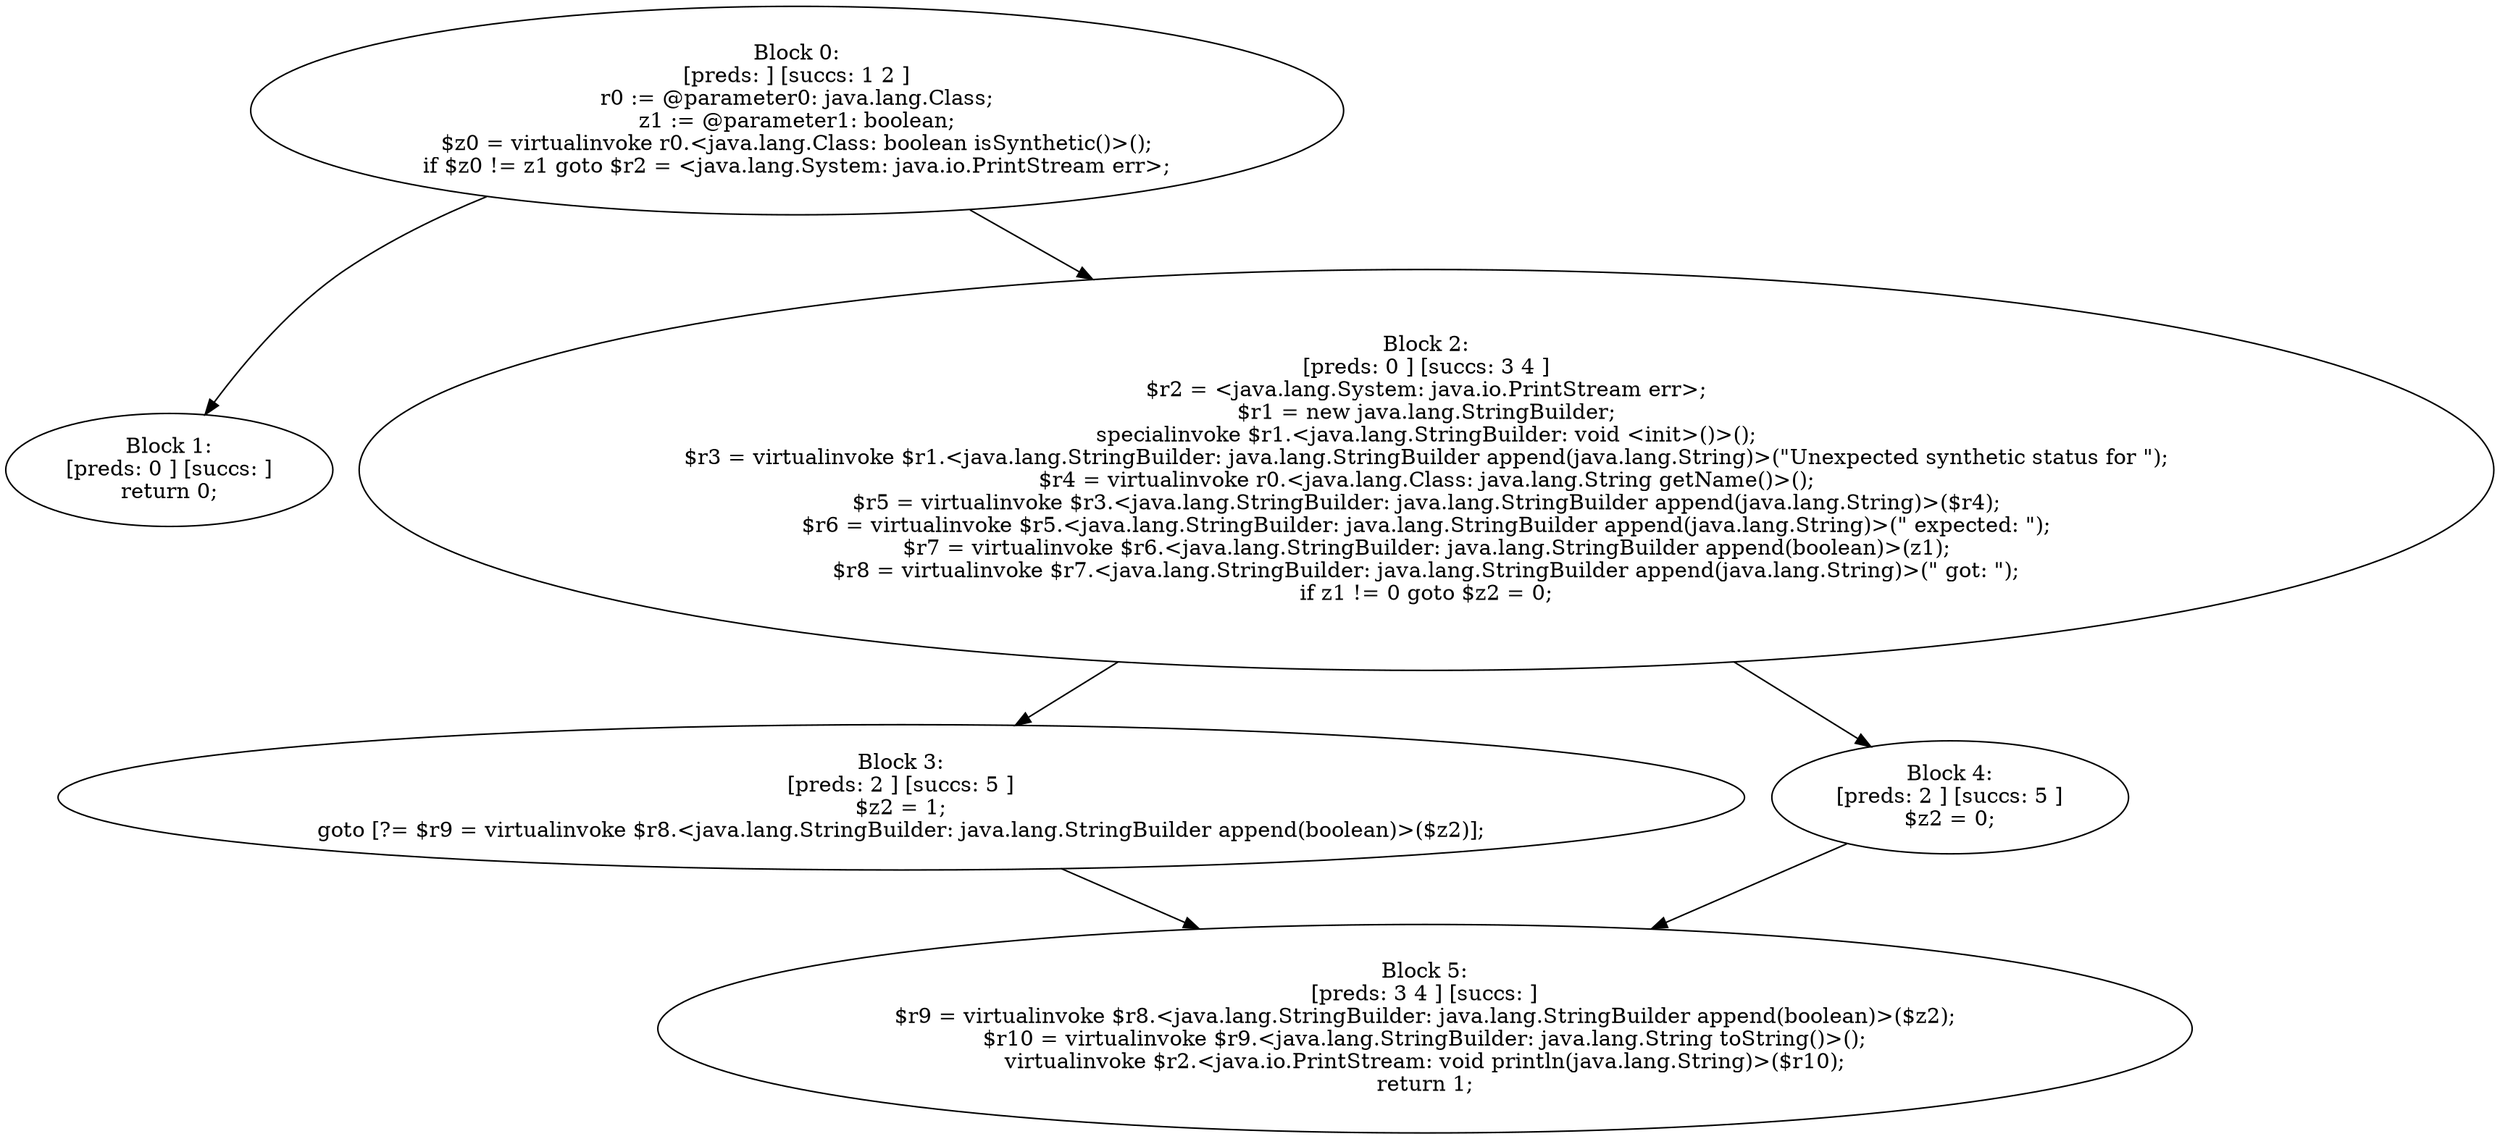 digraph "unitGraph" {
    "Block 0:
[preds: ] [succs: 1 2 ]
r0 := @parameter0: java.lang.Class;
z1 := @parameter1: boolean;
$z0 = virtualinvoke r0.<java.lang.Class: boolean isSynthetic()>();
if $z0 != z1 goto $r2 = <java.lang.System: java.io.PrintStream err>;
"
    "Block 1:
[preds: 0 ] [succs: ]
return 0;
"
    "Block 2:
[preds: 0 ] [succs: 3 4 ]
$r2 = <java.lang.System: java.io.PrintStream err>;
$r1 = new java.lang.StringBuilder;
specialinvoke $r1.<java.lang.StringBuilder: void <init>()>();
$r3 = virtualinvoke $r1.<java.lang.StringBuilder: java.lang.StringBuilder append(java.lang.String)>(\"Unexpected synthetic status for \");
$r4 = virtualinvoke r0.<java.lang.Class: java.lang.String getName()>();
$r5 = virtualinvoke $r3.<java.lang.StringBuilder: java.lang.StringBuilder append(java.lang.String)>($r4);
$r6 = virtualinvoke $r5.<java.lang.StringBuilder: java.lang.StringBuilder append(java.lang.String)>(\" expected: \");
$r7 = virtualinvoke $r6.<java.lang.StringBuilder: java.lang.StringBuilder append(boolean)>(z1);
$r8 = virtualinvoke $r7.<java.lang.StringBuilder: java.lang.StringBuilder append(java.lang.String)>(\" got: \");
if z1 != 0 goto $z2 = 0;
"
    "Block 3:
[preds: 2 ] [succs: 5 ]
$z2 = 1;
goto [?= $r9 = virtualinvoke $r8.<java.lang.StringBuilder: java.lang.StringBuilder append(boolean)>($z2)];
"
    "Block 4:
[preds: 2 ] [succs: 5 ]
$z2 = 0;
"
    "Block 5:
[preds: 3 4 ] [succs: ]
$r9 = virtualinvoke $r8.<java.lang.StringBuilder: java.lang.StringBuilder append(boolean)>($z2);
$r10 = virtualinvoke $r9.<java.lang.StringBuilder: java.lang.String toString()>();
virtualinvoke $r2.<java.io.PrintStream: void println(java.lang.String)>($r10);
return 1;
"
    "Block 0:
[preds: ] [succs: 1 2 ]
r0 := @parameter0: java.lang.Class;
z1 := @parameter1: boolean;
$z0 = virtualinvoke r0.<java.lang.Class: boolean isSynthetic()>();
if $z0 != z1 goto $r2 = <java.lang.System: java.io.PrintStream err>;
"->"Block 1:
[preds: 0 ] [succs: ]
return 0;
";
    "Block 0:
[preds: ] [succs: 1 2 ]
r0 := @parameter0: java.lang.Class;
z1 := @parameter1: boolean;
$z0 = virtualinvoke r0.<java.lang.Class: boolean isSynthetic()>();
if $z0 != z1 goto $r2 = <java.lang.System: java.io.PrintStream err>;
"->"Block 2:
[preds: 0 ] [succs: 3 4 ]
$r2 = <java.lang.System: java.io.PrintStream err>;
$r1 = new java.lang.StringBuilder;
specialinvoke $r1.<java.lang.StringBuilder: void <init>()>();
$r3 = virtualinvoke $r1.<java.lang.StringBuilder: java.lang.StringBuilder append(java.lang.String)>(\"Unexpected synthetic status for \");
$r4 = virtualinvoke r0.<java.lang.Class: java.lang.String getName()>();
$r5 = virtualinvoke $r3.<java.lang.StringBuilder: java.lang.StringBuilder append(java.lang.String)>($r4);
$r6 = virtualinvoke $r5.<java.lang.StringBuilder: java.lang.StringBuilder append(java.lang.String)>(\" expected: \");
$r7 = virtualinvoke $r6.<java.lang.StringBuilder: java.lang.StringBuilder append(boolean)>(z1);
$r8 = virtualinvoke $r7.<java.lang.StringBuilder: java.lang.StringBuilder append(java.lang.String)>(\" got: \");
if z1 != 0 goto $z2 = 0;
";
    "Block 2:
[preds: 0 ] [succs: 3 4 ]
$r2 = <java.lang.System: java.io.PrintStream err>;
$r1 = new java.lang.StringBuilder;
specialinvoke $r1.<java.lang.StringBuilder: void <init>()>();
$r3 = virtualinvoke $r1.<java.lang.StringBuilder: java.lang.StringBuilder append(java.lang.String)>(\"Unexpected synthetic status for \");
$r4 = virtualinvoke r0.<java.lang.Class: java.lang.String getName()>();
$r5 = virtualinvoke $r3.<java.lang.StringBuilder: java.lang.StringBuilder append(java.lang.String)>($r4);
$r6 = virtualinvoke $r5.<java.lang.StringBuilder: java.lang.StringBuilder append(java.lang.String)>(\" expected: \");
$r7 = virtualinvoke $r6.<java.lang.StringBuilder: java.lang.StringBuilder append(boolean)>(z1);
$r8 = virtualinvoke $r7.<java.lang.StringBuilder: java.lang.StringBuilder append(java.lang.String)>(\" got: \");
if z1 != 0 goto $z2 = 0;
"->"Block 3:
[preds: 2 ] [succs: 5 ]
$z2 = 1;
goto [?= $r9 = virtualinvoke $r8.<java.lang.StringBuilder: java.lang.StringBuilder append(boolean)>($z2)];
";
    "Block 2:
[preds: 0 ] [succs: 3 4 ]
$r2 = <java.lang.System: java.io.PrintStream err>;
$r1 = new java.lang.StringBuilder;
specialinvoke $r1.<java.lang.StringBuilder: void <init>()>();
$r3 = virtualinvoke $r1.<java.lang.StringBuilder: java.lang.StringBuilder append(java.lang.String)>(\"Unexpected synthetic status for \");
$r4 = virtualinvoke r0.<java.lang.Class: java.lang.String getName()>();
$r5 = virtualinvoke $r3.<java.lang.StringBuilder: java.lang.StringBuilder append(java.lang.String)>($r4);
$r6 = virtualinvoke $r5.<java.lang.StringBuilder: java.lang.StringBuilder append(java.lang.String)>(\" expected: \");
$r7 = virtualinvoke $r6.<java.lang.StringBuilder: java.lang.StringBuilder append(boolean)>(z1);
$r8 = virtualinvoke $r7.<java.lang.StringBuilder: java.lang.StringBuilder append(java.lang.String)>(\" got: \");
if z1 != 0 goto $z2 = 0;
"->"Block 4:
[preds: 2 ] [succs: 5 ]
$z2 = 0;
";
    "Block 3:
[preds: 2 ] [succs: 5 ]
$z2 = 1;
goto [?= $r9 = virtualinvoke $r8.<java.lang.StringBuilder: java.lang.StringBuilder append(boolean)>($z2)];
"->"Block 5:
[preds: 3 4 ] [succs: ]
$r9 = virtualinvoke $r8.<java.lang.StringBuilder: java.lang.StringBuilder append(boolean)>($z2);
$r10 = virtualinvoke $r9.<java.lang.StringBuilder: java.lang.String toString()>();
virtualinvoke $r2.<java.io.PrintStream: void println(java.lang.String)>($r10);
return 1;
";
    "Block 4:
[preds: 2 ] [succs: 5 ]
$z2 = 0;
"->"Block 5:
[preds: 3 4 ] [succs: ]
$r9 = virtualinvoke $r8.<java.lang.StringBuilder: java.lang.StringBuilder append(boolean)>($z2);
$r10 = virtualinvoke $r9.<java.lang.StringBuilder: java.lang.String toString()>();
virtualinvoke $r2.<java.io.PrintStream: void println(java.lang.String)>($r10);
return 1;
";
}
